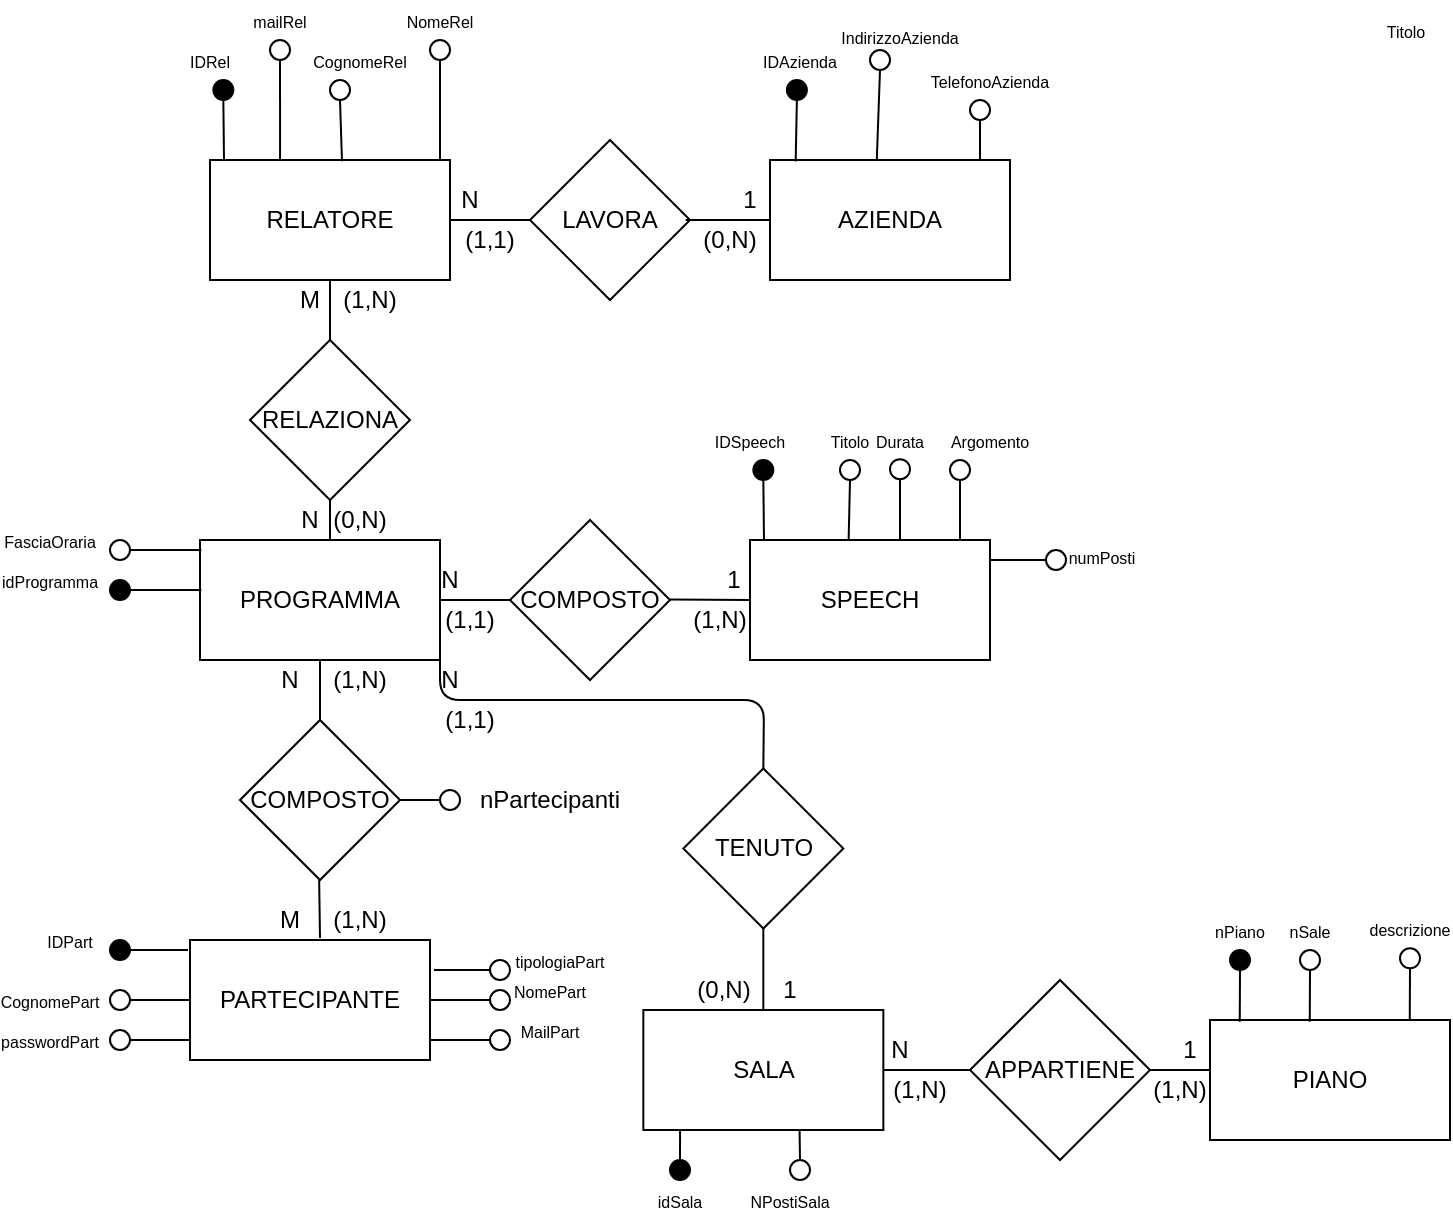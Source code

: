 <mxfile version="13.1.3" type="device"><diagram id="KVgTnMaVZ3CAqi8y_jDp" name="Page-1"><mxGraphModel dx="494" dy="265" grid="1" gridSize="10" guides="1" tooltips="1" connect="1" arrows="1" fold="1" page="1" pageScale="1" pageWidth="827" pageHeight="1169" math="0" shadow="0"><root><mxCell id="0"/><mxCell id="1" parent="0"/><mxCell id="FpLZOO_VPvzSZYmG7TCw-1" value="RELATORE" style="rounded=0;whiteSpace=wrap;html=1;" parent="1" vertex="1"><mxGeometry x="120" y="170" width="120" height="60" as="geometry"/></mxCell><mxCell id="FpLZOO_VPvzSZYmG7TCw-3" value="" style="ellipse;whiteSpace=wrap;html=1;aspect=fixed;fillColor=#000000;" parent="1" vertex="1"><mxGeometry x="121.67" y="130" width="10" height="10" as="geometry"/></mxCell><mxCell id="FpLZOO_VPvzSZYmG7TCw-4" value="" style="ellipse;whiteSpace=wrap;html=1;aspect=fixed;" parent="1" vertex="1"><mxGeometry x="150" y="110" width="10" height="10" as="geometry"/></mxCell><mxCell id="FpLZOO_VPvzSZYmG7TCw-5" value="" style="ellipse;whiteSpace=wrap;html=1;aspect=fixed;" parent="1" vertex="1"><mxGeometry x="180" y="130" width="10" height="10" as="geometry"/></mxCell><mxCell id="FpLZOO_VPvzSZYmG7TCw-6" value="" style="ellipse;whiteSpace=wrap;html=1;aspect=fixed;" parent="1" vertex="1"><mxGeometry x="230" y="110" width="10" height="10" as="geometry"/></mxCell><mxCell id="FpLZOO_VPvzSZYmG7TCw-7" value="" style="endArrow=none;html=1;entryX=0.5;entryY=1;entryDx=0;entryDy=0;" parent="1" target="FpLZOO_VPvzSZYmG7TCw-3" edge="1"><mxGeometry width="50" height="50" relative="1" as="geometry"><mxPoint x="127" y="170" as="sourcePoint"/><mxPoint x="300" y="110" as="targetPoint"/></mxGeometry></mxCell><mxCell id="FpLZOO_VPvzSZYmG7TCw-8" value="" style="endArrow=none;html=1;exitX=0.5;exitY=1;exitDx=0;exitDy=0;entryX=0.292;entryY=0;entryDx=0;entryDy=0;entryPerimeter=0;" parent="1" source="FpLZOO_VPvzSZYmG7TCw-4" target="FpLZOO_VPvzSZYmG7TCw-1" edge="1"><mxGeometry width="50" height="50" relative="1" as="geometry"><mxPoint x="260" y="170" as="sourcePoint"/><mxPoint x="310" y="120" as="targetPoint"/></mxGeometry></mxCell><mxCell id="FpLZOO_VPvzSZYmG7TCw-9" value="" style="endArrow=none;html=1;entryX=0.5;entryY=1;entryDx=0;entryDy=0;exitX=0.55;exitY=0.011;exitDx=0;exitDy=0;exitPerimeter=0;" parent="1" source="FpLZOO_VPvzSZYmG7TCw-1" target="FpLZOO_VPvzSZYmG7TCw-5" edge="1"><mxGeometry width="50" height="50" relative="1" as="geometry"><mxPoint x="300" y="160" as="sourcePoint"/><mxPoint x="350" y="110" as="targetPoint"/></mxGeometry></mxCell><mxCell id="FpLZOO_VPvzSZYmG7TCw-10" value="" style="endArrow=none;html=1;entryX=0.5;entryY=1;entryDx=0;entryDy=0;" parent="1" target="FpLZOO_VPvzSZYmG7TCw-6" edge="1"><mxGeometry width="50" height="50" relative="1" as="geometry"><mxPoint x="235" y="170" as="sourcePoint"/><mxPoint x="330" y="120" as="targetPoint"/></mxGeometry></mxCell><mxCell id="FpLZOO_VPvzSZYmG7TCw-11" value="&lt;font style=&quot;font-size: 8px&quot;&gt;IDRel&lt;/font&gt;" style="text;html=1;strokeColor=none;fillColor=none;align=center;verticalAlign=middle;whiteSpace=wrap;rounded=0;" parent="1" vertex="1"><mxGeometry x="100" y="110" width="40" height="20" as="geometry"/></mxCell><mxCell id="FpLZOO_VPvzSZYmG7TCw-12" value="&lt;font style=&quot;font-size: 8px&quot;&gt;mailRel&lt;/font&gt;" style="text;html=1;strokeColor=none;fillColor=none;align=center;verticalAlign=middle;whiteSpace=wrap;rounded=0;" parent="1" vertex="1"><mxGeometry x="135" y="90" width="40" height="20" as="geometry"/></mxCell><mxCell id="FpLZOO_VPvzSZYmG7TCw-13" value="&lt;font style=&quot;font-size: 8px&quot;&gt;CognomeRel&lt;/font&gt;" style="text;html=1;strokeColor=none;fillColor=none;align=center;verticalAlign=middle;whiteSpace=wrap;rounded=0;" parent="1" vertex="1"><mxGeometry x="175" y="110" width="40" height="20" as="geometry"/></mxCell><mxCell id="FpLZOO_VPvzSZYmG7TCw-15" value="&lt;font style=&quot;font-size: 8px&quot;&gt;NomeRel&lt;/font&gt;" style="text;html=1;strokeColor=none;fillColor=none;align=center;verticalAlign=middle;whiteSpace=wrap;rounded=0;" parent="1" vertex="1"><mxGeometry x="215" y="90" width="40" height="20" as="geometry"/></mxCell><mxCell id="FpLZOO_VPvzSZYmG7TCw-16" value="LAVORA" style="rhombus;whiteSpace=wrap;html=1;fillColor=none;" parent="1" vertex="1"><mxGeometry x="280" y="160" width="80" height="80" as="geometry"/></mxCell><mxCell id="FpLZOO_VPvzSZYmG7TCw-17" value="" style="endArrow=none;html=1;exitX=1;exitY=0.5;exitDx=0;exitDy=0;entryX=0;entryY=0.5;entryDx=0;entryDy=0;" parent="1" source="FpLZOO_VPvzSZYmG7TCw-1" target="FpLZOO_VPvzSZYmG7TCw-16" edge="1"><mxGeometry width="50" height="50" relative="1" as="geometry"><mxPoint x="270" y="260" as="sourcePoint"/><mxPoint x="320" y="210" as="targetPoint"/></mxGeometry></mxCell><mxCell id="FpLZOO_VPvzSZYmG7TCw-18" value="" style="endArrow=none;html=1;exitX=1;exitY=0.5;exitDx=0;exitDy=0;" parent="1" edge="1"><mxGeometry width="50" height="50" relative="1" as="geometry"><mxPoint x="357.83" y="200" as="sourcePoint"/><mxPoint x="400" y="200" as="targetPoint"/></mxGeometry></mxCell><mxCell id="FpLZOO_VPvzSZYmG7TCw-19" value="AZIENDA" style="rounded=0;whiteSpace=wrap;html=1;" parent="1" vertex="1"><mxGeometry x="400" y="170" width="120" height="60" as="geometry"/></mxCell><mxCell id="FpLZOO_VPvzSZYmG7TCw-20" value="" style="ellipse;whiteSpace=wrap;html=1;aspect=fixed;fillColor=#000000;" parent="1" vertex="1"><mxGeometry x="408.44" y="130" width="10" height="10" as="geometry"/></mxCell><mxCell id="FpLZOO_VPvzSZYmG7TCw-21" value="" style="ellipse;whiteSpace=wrap;html=1;aspect=fixed;" parent="1" vertex="1"><mxGeometry x="450" y="115" width="10" height="10" as="geometry"/></mxCell><mxCell id="FpLZOO_VPvzSZYmG7TCw-22" value="" style="ellipse;whiteSpace=wrap;html=1;aspect=fixed;" parent="1" vertex="1"><mxGeometry x="500" y="140" width="10" height="10" as="geometry"/></mxCell><mxCell id="FpLZOO_VPvzSZYmG7TCw-24" value="" style="endArrow=none;html=1;entryX=0.5;entryY=1;entryDx=0;entryDy=0;exitX=0.107;exitY=0.012;exitDx=0;exitDy=0;exitPerimeter=0;" parent="1" source="FpLZOO_VPvzSZYmG7TCw-19" target="FpLZOO_VPvzSZYmG7TCw-20" edge="1"><mxGeometry width="50" height="50" relative="1" as="geometry"><mxPoint x="547" y="170" as="sourcePoint"/><mxPoint x="720" y="110" as="targetPoint"/></mxGeometry></mxCell><mxCell id="FpLZOO_VPvzSZYmG7TCw-25" value="" style="endArrow=none;html=1;exitX=0.5;exitY=1;exitDx=0;exitDy=0;entryX=0.445;entryY=-0.002;entryDx=0;entryDy=0;entryPerimeter=0;" parent="1" source="FpLZOO_VPvzSZYmG7TCw-21" target="FpLZOO_VPvzSZYmG7TCw-19" edge="1"><mxGeometry width="50" height="50" relative="1" as="geometry"><mxPoint x="680" y="170" as="sourcePoint"/><mxPoint x="589" y="169" as="targetPoint"/><Array as="points"/></mxGeometry></mxCell><mxCell id="FpLZOO_VPvzSZYmG7TCw-26" value="" style="endArrow=none;html=1;entryX=0.5;entryY=1;entryDx=0;entryDy=0;exitX=0.875;exitY=0.007;exitDx=0;exitDy=0;exitPerimeter=0;" parent="1" source="FpLZOO_VPvzSZYmG7TCw-19" target="FpLZOO_VPvzSZYmG7TCw-22" edge="1"><mxGeometry width="50" height="50" relative="1" as="geometry"><mxPoint x="720" y="160" as="sourcePoint"/><mxPoint x="770" y="110" as="targetPoint"/></mxGeometry></mxCell><mxCell id="FpLZOO_VPvzSZYmG7TCw-28" value="&lt;font style=&quot;font-size: 8px&quot;&gt;IndirizzoAzienda&lt;br&gt;&lt;br&gt;&lt;/font&gt;" style="text;html=1;strokeColor=none;fillColor=none;align=center;verticalAlign=middle;whiteSpace=wrap;rounded=0;" parent="1" vertex="1"><mxGeometry x="445" y="105" width="40" height="20" as="geometry"/></mxCell><mxCell id="FpLZOO_VPvzSZYmG7TCw-29" value="&lt;font style=&quot;font-size: 8px&quot;&gt;TelefonoAzienda&lt;/font&gt;" style="text;html=1;strokeColor=none;fillColor=none;align=center;verticalAlign=middle;whiteSpace=wrap;rounded=0;" parent="1" vertex="1"><mxGeometry x="490" y="120" width="40" height="20" as="geometry"/></mxCell><mxCell id="FpLZOO_VPvzSZYmG7TCw-30" value="&lt;font style=&quot;font-size: 8px&quot;&gt;IDAzienda&lt;/font&gt;" style="text;html=1;strokeColor=none;fillColor=none;align=center;verticalAlign=middle;whiteSpace=wrap;rounded=0;" parent="1" vertex="1"><mxGeometry x="395" y="110" width="40" height="20" as="geometry"/></mxCell><mxCell id="FpLZOO_VPvzSZYmG7TCw-31" value="N" style="text;html=1;strokeColor=none;fillColor=none;align=center;verticalAlign=middle;whiteSpace=wrap;rounded=0;" parent="1" vertex="1"><mxGeometry x="230" y="180" width="40" height="20" as="geometry"/></mxCell><mxCell id="FpLZOO_VPvzSZYmG7TCw-32" value="1" style="text;html=1;strokeColor=none;fillColor=none;align=center;verticalAlign=middle;whiteSpace=wrap;rounded=0;" parent="1" vertex="1"><mxGeometry x="370.0" y="180" width="40" height="20" as="geometry"/></mxCell><mxCell id="FpLZOO_VPvzSZYmG7TCw-33" value="(1,1)" style="text;html=1;strokeColor=none;fillColor=none;align=center;verticalAlign=middle;whiteSpace=wrap;rounded=0;" parent="1" vertex="1"><mxGeometry x="240" y="200" width="40" height="20" as="geometry"/></mxCell><mxCell id="FpLZOO_VPvzSZYmG7TCw-34" value="(0,N)" style="text;html=1;strokeColor=none;fillColor=none;align=center;verticalAlign=middle;whiteSpace=wrap;rounded=0;" parent="1" vertex="1"><mxGeometry x="360" y="200" width="40" height="20" as="geometry"/></mxCell><mxCell id="FpLZOO_VPvzSZYmG7TCw-36" value="RELAZIONA" style="rhombus;whiteSpace=wrap;html=1;fillColor=none;" parent="1" vertex="1"><mxGeometry x="140" y="260" width="80" height="80" as="geometry"/></mxCell><mxCell id="FpLZOO_VPvzSZYmG7TCw-37" value="" style="endArrow=none;html=1;exitX=0.5;exitY=0;exitDx=0;exitDy=0;entryX=0.5;entryY=1;entryDx=0;entryDy=0;" parent="1" source="FpLZOO_VPvzSZYmG7TCw-36" target="FpLZOO_VPvzSZYmG7TCw-1" edge="1"><mxGeometry width="50" height="50" relative="1" as="geometry"><mxPoint x="230" y="410" as="sourcePoint"/><mxPoint x="280" y="360" as="targetPoint"/></mxGeometry></mxCell><mxCell id="FpLZOO_VPvzSZYmG7TCw-39" value="PROGRAMMA" style="rounded=0;whiteSpace=wrap;html=1;" parent="1" vertex="1"><mxGeometry x="115" y="360" width="120" height="60" as="geometry"/></mxCell><mxCell id="FpLZOO_VPvzSZYmG7TCw-40" value="" style="ellipse;whiteSpace=wrap;html=1;aspect=fixed;fillColor=none;" parent="1" vertex="1"><mxGeometry x="70.0" y="360" width="10" height="10" as="geometry"/></mxCell><mxCell id="FpLZOO_VPvzSZYmG7TCw-43" value="" style="endArrow=none;html=1;entryX=1;entryY=0.5;entryDx=0;entryDy=0;exitX=0.006;exitY=0.083;exitDx=0;exitDy=0;exitPerimeter=0;" parent="1" source="FpLZOO_VPvzSZYmG7TCw-39" target="FpLZOO_VPvzSZYmG7TCw-40" edge="1"><mxGeometry width="50" height="50" relative="1" as="geometry"><mxPoint x="125" y="359" as="sourcePoint"/><mxPoint x="295" y="300" as="targetPoint"/></mxGeometry></mxCell><mxCell id="FpLZOO_VPvzSZYmG7TCw-48" value="&lt;font style=&quot;font-size: 8px&quot;&gt;FasciaOraria&lt;/font&gt;" style="text;html=1;strokeColor=none;fillColor=none;align=center;verticalAlign=middle;whiteSpace=wrap;rounded=0;" parent="1" vertex="1"><mxGeometry x="20" y="350" width="40" height="20" as="geometry"/></mxCell><mxCell id="FpLZOO_VPvzSZYmG7TCw-49" value="COMPOSTO" style="rhombus;whiteSpace=wrap;html=1;fillColor=none;" parent="1" vertex="1"><mxGeometry x="270" y="350" width="80" height="80" as="geometry"/></mxCell><mxCell id="FpLZOO_VPvzSZYmG7TCw-50" value="" style="endArrow=none;html=1;exitX=1;exitY=0.5;exitDx=0;exitDy=0;entryX=0;entryY=0.5;entryDx=0;entryDy=0;" parent="1" target="FpLZOO_VPvzSZYmG7TCw-49" edge="1"><mxGeometry width="50" height="50" relative="1" as="geometry"><mxPoint x="235" y="390" as="sourcePoint"/><mxPoint x="315" y="400" as="targetPoint"/></mxGeometry></mxCell><mxCell id="FpLZOO_VPvzSZYmG7TCw-52" value="SPEECH" style="rounded=0;whiteSpace=wrap;html=1;" parent="1" vertex="1"><mxGeometry x="390.0" y="360" width="120" height="60" as="geometry"/></mxCell><mxCell id="FpLZOO_VPvzSZYmG7TCw-53" value="" style="ellipse;whiteSpace=wrap;html=1;aspect=fixed;fillColor=#000000;" parent="1" vertex="1"><mxGeometry x="391.67" y="320" width="10" height="10" as="geometry"/></mxCell><mxCell id="FpLZOO_VPvzSZYmG7TCw-54" value="" style="ellipse;whiteSpace=wrap;html=1;aspect=fixed;" parent="1" vertex="1"><mxGeometry x="435.0" y="320" width="10" height="10" as="geometry"/></mxCell><mxCell id="FpLZOO_VPvzSZYmG7TCw-55" value="" style="ellipse;whiteSpace=wrap;html=1;aspect=fixed;" parent="1" vertex="1"><mxGeometry x="490" y="320" width="10" height="10" as="geometry"/></mxCell><mxCell id="FpLZOO_VPvzSZYmG7TCw-56" value="" style="endArrow=none;html=1;entryX=0.5;entryY=1;entryDx=0;entryDy=0;" parent="1" target="FpLZOO_VPvzSZYmG7TCw-53" edge="1"><mxGeometry width="50" height="50" relative="1" as="geometry"><mxPoint x="397.0" y="360" as="sourcePoint"/><mxPoint x="570" y="300" as="targetPoint"/></mxGeometry></mxCell><mxCell id="FpLZOO_VPvzSZYmG7TCw-57" value="" style="endArrow=none;html=1;exitX=0.5;exitY=1;exitDx=0;exitDy=0;entryX=0.411;entryY=0;entryDx=0;entryDy=0;entryPerimeter=0;" parent="1" source="FpLZOO_VPvzSZYmG7TCw-54" target="FpLZOO_VPvzSZYmG7TCw-52" edge="1"><mxGeometry width="50" height="50" relative="1" as="geometry"><mxPoint x="530" y="360" as="sourcePoint"/><mxPoint x="441" y="360" as="targetPoint"/><Array as="points"/></mxGeometry></mxCell><mxCell id="FpLZOO_VPvzSZYmG7TCw-58" value="" style="endArrow=none;html=1;entryX=0.5;entryY=1;entryDx=0;entryDy=0;exitX=0.875;exitY=0.007;exitDx=0;exitDy=0;exitPerimeter=0;" parent="1" source="FpLZOO_VPvzSZYmG7TCw-52" target="FpLZOO_VPvzSZYmG7TCw-55" edge="1"><mxGeometry width="50" height="50" relative="1" as="geometry"><mxPoint x="570" y="350" as="sourcePoint"/><mxPoint x="620" y="300" as="targetPoint"/></mxGeometry></mxCell><mxCell id="FpLZOO_VPvzSZYmG7TCw-59" value="&lt;font style=&quot;font-size: 8px&quot;&gt;Titolo&lt;br&gt;&lt;/font&gt;" style="text;html=1;strokeColor=none;fillColor=none;align=center;verticalAlign=middle;whiteSpace=wrap;rounded=0;" parent="1" vertex="1"><mxGeometry x="420.0" y="300" width="40" height="20" as="geometry"/></mxCell><mxCell id="FpLZOO_VPvzSZYmG7TCw-60" value="&lt;font style=&quot;font-size: 8px&quot;&gt;Argomento&lt;/font&gt;" style="text;html=1;strokeColor=none;fillColor=none;align=center;verticalAlign=middle;whiteSpace=wrap;rounded=0;" parent="1" vertex="1"><mxGeometry x="490" y="300" width="40" height="20" as="geometry"/></mxCell><mxCell id="FpLZOO_VPvzSZYmG7TCw-61" value="&lt;font style=&quot;font-size: 8px&quot;&gt;IDSpeech&lt;/font&gt;" style="text;html=1;strokeColor=none;fillColor=none;align=center;verticalAlign=middle;whiteSpace=wrap;rounded=0;" parent="1" vertex="1"><mxGeometry x="370" y="300" width="40" height="20" as="geometry"/></mxCell><mxCell id="FpLZOO_VPvzSZYmG7TCw-62" value="COMPOSTO" style="rhombus;whiteSpace=wrap;html=1;fillColor=none;" parent="1" vertex="1"><mxGeometry x="135" y="450" width="80" height="80" as="geometry"/></mxCell><mxCell id="FpLZOO_VPvzSZYmG7TCw-63" value="" style="endArrow=none;html=1;exitX=0.5;exitY=0;exitDx=0;exitDy=0;entryX=0.5;entryY=1;entryDx=0;entryDy=0;" parent="1" source="FpLZOO_VPvzSZYmG7TCw-62" target="FpLZOO_VPvzSZYmG7TCw-39" edge="1"><mxGeometry width="50" height="50" relative="1" as="geometry"><mxPoint x="170" y="500" as="sourcePoint"/><mxPoint x="220" y="450" as="targetPoint"/></mxGeometry></mxCell><mxCell id="FpLZOO_VPvzSZYmG7TCw-64" value="" style="endArrow=none;html=1;entryX=0.5;entryY=1;entryDx=0;entryDy=0;" parent="1" edge="1"><mxGeometry width="50" height="50" relative="1" as="geometry"><mxPoint x="175" y="559" as="sourcePoint"/><mxPoint x="174.58" y="530" as="targetPoint"/></mxGeometry></mxCell><mxCell id="FpLZOO_VPvzSZYmG7TCw-65" value="PARTECIPANTE" style="rounded=0;whiteSpace=wrap;html=1;" parent="1" vertex="1"><mxGeometry x="110.0" y="560" width="120" height="60" as="geometry"/></mxCell><mxCell id="FpLZOO_VPvzSZYmG7TCw-66" value="" style="ellipse;whiteSpace=wrap;html=1;aspect=fixed;fillColor=#000000;" parent="1" vertex="1"><mxGeometry x="70.0" y="560" width="10" height="10" as="geometry"/></mxCell><mxCell id="FpLZOO_VPvzSZYmG7TCw-67" value="" style="ellipse;whiteSpace=wrap;html=1;aspect=fixed;" parent="1" vertex="1"><mxGeometry x="70.0" y="585" width="10" height="10" as="geometry"/></mxCell><mxCell id="FpLZOO_VPvzSZYmG7TCw-68" value="" style="ellipse;whiteSpace=wrap;html=1;aspect=fixed;" parent="1" vertex="1"><mxGeometry x="260.0" y="585" width="10" height="10" as="geometry"/></mxCell><mxCell id="FpLZOO_VPvzSZYmG7TCw-69" value="" style="endArrow=none;html=1;entryX=1;entryY=0.5;entryDx=0;entryDy=0;" parent="1" target="FpLZOO_VPvzSZYmG7TCw-66" edge="1"><mxGeometry width="50" height="50" relative="1" as="geometry"><mxPoint x="109" y="565" as="sourcePoint"/><mxPoint x="290.0" y="500" as="targetPoint"/></mxGeometry></mxCell><mxCell id="FpLZOO_VPvzSZYmG7TCw-70" value="" style="endArrow=none;html=1;exitX=1;exitY=0.5;exitDx=0;exitDy=0;entryX=0;entryY=0.5;entryDx=0;entryDy=0;" parent="1" source="FpLZOO_VPvzSZYmG7TCw-67" target="FpLZOO_VPvzSZYmG7TCw-65" edge="1"><mxGeometry width="50" height="50" relative="1" as="geometry"><mxPoint x="250.0" y="560" as="sourcePoint"/><mxPoint x="107" y="590" as="targetPoint"/><Array as="points"/></mxGeometry></mxCell><mxCell id="FpLZOO_VPvzSZYmG7TCw-71" value="" style="endArrow=none;html=1;exitX=1;exitY=0.5;exitDx=0;exitDy=0;" parent="1" source="FpLZOO_VPvzSZYmG7TCw-65" edge="1"><mxGeometry width="50" height="50" relative="1" as="geometry"><mxPoint x="290.0" y="550" as="sourcePoint"/><mxPoint x="260" y="590" as="targetPoint"/></mxGeometry></mxCell><mxCell id="FpLZOO_VPvzSZYmG7TCw-72" value="&lt;font style=&quot;font-size: 8px&quot;&gt;CognomePart&lt;br&gt;&lt;/font&gt;" style="text;html=1;strokeColor=none;fillColor=none;align=center;verticalAlign=middle;whiteSpace=wrap;rounded=0;" parent="1" vertex="1"><mxGeometry x="20.0" y="580" width="40" height="20" as="geometry"/></mxCell><mxCell id="FpLZOO_VPvzSZYmG7TCw-73" value="&lt;font style=&quot;font-size: 8px&quot;&gt;NomePart&lt;/font&gt;" style="text;html=1;strokeColor=none;fillColor=none;align=center;verticalAlign=middle;whiteSpace=wrap;rounded=0;" parent="1" vertex="1"><mxGeometry x="270.0" y="575" width="40" height="20" as="geometry"/></mxCell><mxCell id="FpLZOO_VPvzSZYmG7TCw-74" value="&lt;font style=&quot;font-size: 8px&quot;&gt;IDPart&lt;/font&gt;" style="text;html=1;strokeColor=none;fillColor=none;align=center;verticalAlign=middle;whiteSpace=wrap;rounded=0;" parent="1" vertex="1"><mxGeometry x="30.0" y="550" width="40" height="20" as="geometry"/></mxCell><mxCell id="FpLZOO_VPvzSZYmG7TCw-75" value="" style="ellipse;whiteSpace=wrap;html=1;aspect=fixed;" parent="1" vertex="1"><mxGeometry x="260.0" y="570" width="10" height="10" as="geometry"/></mxCell><mxCell id="FpLZOO_VPvzSZYmG7TCw-76" value="" style="endArrow=none;html=1;entryX=0;entryY=0.5;entryDx=0;entryDy=0;" parent="1" target="FpLZOO_VPvzSZYmG7TCw-75" edge="1"><mxGeometry width="50" height="50" relative="1" as="geometry"><mxPoint x="232" y="575" as="sourcePoint"/><mxPoint x="390.0" y="550" as="targetPoint"/></mxGeometry></mxCell><mxCell id="FpLZOO_VPvzSZYmG7TCw-77" value="&lt;font style=&quot;font-size: 8px&quot;&gt;tipologiaPart&lt;/font&gt;" style="text;html=1;strokeColor=none;fillColor=none;align=center;verticalAlign=middle;whiteSpace=wrap;rounded=0;" parent="1" vertex="1"><mxGeometry x="270" y="550" width="50" height="40" as="geometry"/></mxCell><mxCell id="FpLZOO_VPvzSZYmG7TCw-78" value="" style="ellipse;whiteSpace=wrap;html=1;aspect=fixed;" parent="1" vertex="1"><mxGeometry x="260.0" y="605" width="10" height="10" as="geometry"/></mxCell><mxCell id="FpLZOO_VPvzSZYmG7TCw-79" value="" style="endArrow=none;html=1;exitX=1;exitY=0.5;exitDx=0;exitDy=0;" parent="1" edge="1"><mxGeometry width="50" height="50" relative="1" as="geometry"><mxPoint x="230.0" y="610" as="sourcePoint"/><mxPoint x="260" y="610" as="targetPoint"/></mxGeometry></mxCell><mxCell id="FpLZOO_VPvzSZYmG7TCw-80" value="&lt;font style=&quot;font-size: 8px&quot;&gt;MailPart&lt;/font&gt;" style="text;html=1;strokeColor=none;fillColor=none;align=center;verticalAlign=middle;whiteSpace=wrap;rounded=0;" parent="1" vertex="1"><mxGeometry x="270.0" y="595" width="40" height="20" as="geometry"/></mxCell><mxCell id="FpLZOO_VPvzSZYmG7TCw-82" value="" style="endArrow=none;html=1;exitX=1;exitY=0.5;exitDx=0;exitDy=0;entryX=0;entryY=0.5;entryDx=0;entryDy=0;" parent="1" target="FpLZOO_VPvzSZYmG7TCw-52" edge="1"><mxGeometry width="50" height="50" relative="1" as="geometry"><mxPoint x="350" y="389.8" as="sourcePoint"/><mxPoint x="385" y="389.8" as="targetPoint"/></mxGeometry></mxCell><mxCell id="FpLZOO_VPvzSZYmG7TCw-85" value="TENUTO" style="rhombus;whiteSpace=wrap;html=1;fillColor=none;" parent="1" vertex="1"><mxGeometry x="356.67" y="474.24" width="80" height="80" as="geometry"/></mxCell><mxCell id="FpLZOO_VPvzSZYmG7TCw-86" value="" style="endArrow=none;html=1;exitX=1;exitY=1;exitDx=0;exitDy=0;entryX=0.5;entryY=0;entryDx=0;entryDy=0;" parent="1" source="FpLZOO_VPvzSZYmG7TCw-39" target="FpLZOO_VPvzSZYmG7TCw-85" edge="1"><mxGeometry width="50" height="50" relative="1" as="geometry"><mxPoint x="240" y="420" as="sourcePoint"/><mxPoint x="310" y="460" as="targetPoint"/><Array as="points"><mxPoint x="235" y="440"/><mxPoint x="397" y="440"/></Array></mxGeometry></mxCell><mxCell id="FpLZOO_VPvzSZYmG7TCw-87" value="SALA" style="rounded=0;whiteSpace=wrap;html=1;fillColor=none;" parent="1" vertex="1"><mxGeometry x="336.67" y="595" width="120" height="60" as="geometry"/></mxCell><mxCell id="FpLZOO_VPvzSZYmG7TCw-88" value="" style="endArrow=none;html=1;exitX=0.5;exitY=0;exitDx=0;exitDy=0;entryX=0.5;entryY=1;entryDx=0;entryDy=0;" parent="1" source="FpLZOO_VPvzSZYmG7TCw-87" target="FpLZOO_VPvzSZYmG7TCw-85" edge="1"><mxGeometry width="50" height="50" relative="1" as="geometry"><mxPoint x="430" y="590" as="sourcePoint"/><mxPoint x="480" y="540" as="targetPoint"/></mxGeometry></mxCell><mxCell id="FpLZOO_VPvzSZYmG7TCw-89" value="" style="ellipse;whiteSpace=wrap;html=1;aspect=fixed;fillColor=#000000;" parent="1" vertex="1"><mxGeometry x="350" y="670" width="10" height="10" as="geometry"/></mxCell><mxCell id="FpLZOO_VPvzSZYmG7TCw-90" value="" style="ellipse;whiteSpace=wrap;html=1;aspect=fixed;" parent="1" vertex="1"><mxGeometry x="410.0" y="670" width="10" height="10" as="geometry"/></mxCell><mxCell id="FpLZOO_VPvzSZYmG7TCw-91" value="" style="endArrow=none;html=1;entryX=0.5;entryY=0;entryDx=0;entryDy=0;exitX=0.153;exitY=1;exitDx=0;exitDy=0;exitPerimeter=0;" parent="1" source="FpLZOO_VPvzSZYmG7TCw-87" target="FpLZOO_VPvzSZYmG7TCw-89" edge="1"><mxGeometry width="50" height="50" relative="1" as="geometry"><mxPoint x="444" y="705" as="sourcePoint"/><mxPoint x="625" y="640" as="targetPoint"/></mxGeometry></mxCell><mxCell id="FpLZOO_VPvzSZYmG7TCw-92" value="" style="endArrow=none;html=1;exitX=0.5;exitY=0;exitDx=0;exitDy=0;entryX=0.651;entryY=1;entryDx=0;entryDy=0;entryPerimeter=0;" parent="1" source="FpLZOO_VPvzSZYmG7TCw-90" target="FpLZOO_VPvzSZYmG7TCw-87" edge="1"><mxGeometry width="50" height="50" relative="1" as="geometry"><mxPoint x="585" y="700" as="sourcePoint"/><mxPoint x="445" y="730" as="targetPoint"/><Array as="points"/></mxGeometry></mxCell><mxCell id="FpLZOO_VPvzSZYmG7TCw-93" value="&lt;font style=&quot;font-size: 8px&quot;&gt;NPostiSala&lt;br&gt;&lt;/font&gt;" style="text;html=1;strokeColor=none;fillColor=none;align=center;verticalAlign=middle;whiteSpace=wrap;rounded=0;" parent="1" vertex="1"><mxGeometry x="390.0" y="680" width="40" height="20" as="geometry"/></mxCell><mxCell id="FpLZOO_VPvzSZYmG7TCw-94" value="&lt;font style=&quot;font-size: 8px&quot;&gt;idSala&lt;/font&gt;" style="text;html=1;strokeColor=none;fillColor=none;align=center;verticalAlign=middle;whiteSpace=wrap;rounded=0;" parent="1" vertex="1"><mxGeometry x="335.0" y="680" width="40" height="20" as="geometry"/></mxCell><mxCell id="FpLZOO_VPvzSZYmG7TCw-96" value="" style="endArrow=none;html=1;entryX=0.5;entryY=1;entryDx=0;entryDy=0;" parent="1" edge="1"><mxGeometry width="50" height="50" relative="1" as="geometry"><mxPoint x="180" y="360" as="sourcePoint"/><mxPoint x="180" y="340" as="targetPoint"/></mxGeometry></mxCell><mxCell id="FpLZOO_VPvzSZYmG7TCw-97" value="APPARTIENE" style="rhombus;whiteSpace=wrap;html=1;fillColor=none;" parent="1" vertex="1"><mxGeometry x="500" y="580" width="90" height="90" as="geometry"/></mxCell><mxCell id="FpLZOO_VPvzSZYmG7TCw-98" value="" style="endArrow=none;html=1;exitX=1;exitY=0.5;exitDx=0;exitDy=0;entryX=0;entryY=0.5;entryDx=0;entryDy=0;" parent="1" source="FpLZOO_VPvzSZYmG7TCw-87" target="FpLZOO_VPvzSZYmG7TCw-97" edge="1"><mxGeometry width="50" height="50" relative="1" as="geometry"><mxPoint x="480" y="720" as="sourcePoint"/><mxPoint x="530" y="670" as="targetPoint"/></mxGeometry></mxCell><mxCell id="FpLZOO_VPvzSZYmG7TCw-99" value="" style="endArrow=none;html=1;exitX=1;exitY=0.5;exitDx=0;exitDy=0;" parent="1" source="FpLZOO_VPvzSZYmG7TCw-97" edge="1"><mxGeometry width="50" height="50" relative="1" as="geometry"><mxPoint x="600" y="640" as="sourcePoint"/><mxPoint x="620" y="625" as="targetPoint"/></mxGeometry></mxCell><mxCell id="FpLZOO_VPvzSZYmG7TCw-100" value="PIANO" style="rounded=0;whiteSpace=wrap;html=1;fillColor=none;" parent="1" vertex="1"><mxGeometry x="620" y="600" width="120" height="60" as="geometry"/></mxCell><mxCell id="FpLZOO_VPvzSZYmG7TCw-101" value="" style="ellipse;whiteSpace=wrap;html=1;aspect=fixed;fillColor=#000000;" parent="1" vertex="1"><mxGeometry x="630" y="565" width="10" height="10" as="geometry"/></mxCell><mxCell id="FpLZOO_VPvzSZYmG7TCw-102" value="" style="endArrow=none;html=1;exitX=0.124;exitY=0.014;exitDx=0;exitDy=0;exitPerimeter=0;entryX=0.5;entryY=1;entryDx=0;entryDy=0;" parent="1" source="FpLZOO_VPvzSZYmG7TCw-100" target="FpLZOO_VPvzSZYmG7TCw-101" edge="1"><mxGeometry width="50" height="50" relative="1" as="geometry"><mxPoint x="660" y="590" as="sourcePoint"/><mxPoint x="710" y="540" as="targetPoint"/></mxGeometry></mxCell><mxCell id="FpLZOO_VPvzSZYmG7TCw-103" value="&lt;font style=&quot;font-size: 8px&quot;&gt;nPiano&lt;/font&gt;" style="text;html=1;strokeColor=none;fillColor=none;align=center;verticalAlign=middle;whiteSpace=wrap;rounded=0;" parent="1" vertex="1"><mxGeometry x="615" y="545" width="40" height="20" as="geometry"/></mxCell><mxCell id="FpLZOO_VPvzSZYmG7TCw-104" value="M" style="text;html=1;strokeColor=none;fillColor=none;align=center;verticalAlign=middle;whiteSpace=wrap;rounded=0;" parent="1" vertex="1"><mxGeometry x="150" y="230" width="40" height="20" as="geometry"/></mxCell><mxCell id="FpLZOO_VPvzSZYmG7TCw-105" value="N" style="text;html=1;strokeColor=none;fillColor=none;align=center;verticalAlign=middle;whiteSpace=wrap;rounded=0;" parent="1" vertex="1"><mxGeometry x="150" y="340" width="40" height="20" as="geometry"/></mxCell><mxCell id="FpLZOO_VPvzSZYmG7TCw-106" value="N" style="text;html=1;strokeColor=none;fillColor=none;align=center;verticalAlign=middle;whiteSpace=wrap;rounded=0;" parent="1" vertex="1"><mxGeometry x="140" y="420" width="40" height="20" as="geometry"/></mxCell><mxCell id="FpLZOO_VPvzSZYmG7TCw-107" value="M" style="text;html=1;strokeColor=none;fillColor=none;align=center;verticalAlign=middle;whiteSpace=wrap;rounded=0;" parent="1" vertex="1"><mxGeometry x="140" y="540" width="40" height="20" as="geometry"/></mxCell><mxCell id="FpLZOO_VPvzSZYmG7TCw-108" value="N" style="text;html=1;strokeColor=none;fillColor=none;align=center;verticalAlign=middle;whiteSpace=wrap;rounded=0;" parent="1" vertex="1"><mxGeometry x="220" y="370" width="40" height="20" as="geometry"/></mxCell><mxCell id="FpLZOO_VPvzSZYmG7TCw-109" value="1" style="text;html=1;strokeColor=none;fillColor=none;align=center;verticalAlign=middle;whiteSpace=wrap;rounded=0;" parent="1" vertex="1"><mxGeometry x="361.67" y="370" width="40" height="20" as="geometry"/></mxCell><mxCell id="FpLZOO_VPvzSZYmG7TCw-110" value="N" style="text;html=1;strokeColor=none;fillColor=none;align=center;verticalAlign=middle;whiteSpace=wrap;rounded=0;" parent="1" vertex="1"><mxGeometry x="220" y="420" width="40" height="20" as="geometry"/></mxCell><mxCell id="FpLZOO_VPvzSZYmG7TCw-111" value="N" style="text;html=1;strokeColor=none;fillColor=none;align=center;verticalAlign=middle;whiteSpace=wrap;rounded=0;" parent="1" vertex="1"><mxGeometry x="445" y="605" width="40" height="20" as="geometry"/></mxCell><mxCell id="FpLZOO_VPvzSZYmG7TCw-112" value="1" style="text;html=1;strokeColor=none;fillColor=none;align=center;verticalAlign=middle;whiteSpace=wrap;rounded=0;" parent="1" vertex="1"><mxGeometry x="390" y="575" width="40" height="20" as="geometry"/></mxCell><mxCell id="FpLZOO_VPvzSZYmG7TCw-113" value="1" style="text;html=1;strokeColor=none;fillColor=none;align=center;verticalAlign=middle;whiteSpace=wrap;rounded=0;" parent="1" vertex="1"><mxGeometry x="590" y="605" width="40" height="20" as="geometry"/></mxCell><mxCell id="FpLZOO_VPvzSZYmG7TCw-115" value="(1,N)" style="text;html=1;strokeColor=none;fillColor=none;align=center;verticalAlign=middle;whiteSpace=wrap;rounded=0;" parent="1" vertex="1"><mxGeometry x="580" y="625" width="50" height="20" as="geometry"/></mxCell><mxCell id="FpLZOO_VPvzSZYmG7TCw-116" value="(0,N)" style="text;html=1;strokeColor=none;fillColor=none;align=center;verticalAlign=middle;whiteSpace=wrap;rounded=0;" parent="1" vertex="1"><mxGeometry x="356.67" y="575" width="40" height="20" as="geometry"/></mxCell><mxCell id="FpLZOO_VPvzSZYmG7TCw-117" value="(1,1)" style="text;html=1;strokeColor=none;fillColor=none;align=center;verticalAlign=middle;whiteSpace=wrap;rounded=0;" parent="1" vertex="1"><mxGeometry x="230" y="440" width="40" height="20" as="geometry"/></mxCell><mxCell id="FpLZOO_VPvzSZYmG7TCw-118" value="(1,N)" style="text;html=1;strokeColor=none;fillColor=none;align=center;verticalAlign=middle;whiteSpace=wrap;rounded=0;" parent="1" vertex="1"><mxGeometry x="175" y="420" width="40" height="20" as="geometry"/></mxCell><mxCell id="FpLZOO_VPvzSZYmG7TCw-119" value="(1,N)" style="text;html=1;strokeColor=none;fillColor=none;align=center;verticalAlign=middle;whiteSpace=wrap;rounded=0;" parent="1" vertex="1"><mxGeometry x="175" y="540" width="40" height="20" as="geometry"/></mxCell><mxCell id="FpLZOO_VPvzSZYmG7TCw-120" value="(1,1)" style="text;html=1;strokeColor=none;fillColor=none;align=center;verticalAlign=middle;whiteSpace=wrap;rounded=0;" parent="1" vertex="1"><mxGeometry x="230" y="390" width="40" height="20" as="geometry"/></mxCell><mxCell id="FpLZOO_VPvzSZYmG7TCw-121" value="(1,N)" style="text;html=1;strokeColor=none;fillColor=none;align=center;verticalAlign=middle;whiteSpace=wrap;rounded=0;" parent="1" vertex="1"><mxGeometry x="355" y="390" width="40" height="20" as="geometry"/></mxCell><mxCell id="FpLZOO_VPvzSZYmG7TCw-122" value="(1,N)" style="text;html=1;strokeColor=none;fillColor=none;align=center;verticalAlign=middle;whiteSpace=wrap;rounded=0;" parent="1" vertex="1"><mxGeometry x="180" y="230" width="40" height="20" as="geometry"/></mxCell><mxCell id="FpLZOO_VPvzSZYmG7TCw-123" value="(0,N)" style="text;html=1;strokeColor=none;fillColor=none;align=center;verticalAlign=middle;whiteSpace=wrap;rounded=0;" parent="1" vertex="1"><mxGeometry x="175" y="340" width="40" height="20" as="geometry"/></mxCell><mxCell id="FpLZOO_VPvzSZYmG7TCw-124" value="" style="ellipse;whiteSpace=wrap;html=1;aspect=fixed;fillColor=#000000;" parent="1" vertex="1"><mxGeometry x="70.0" y="380" width="10" height="10" as="geometry"/></mxCell><mxCell id="FpLZOO_VPvzSZYmG7TCw-125" value="" style="endArrow=none;html=1;entryX=1;entryY=0.5;entryDx=0;entryDy=0;exitX=0.006;exitY=0.083;exitDx=0;exitDy=0;exitPerimeter=0;" parent="1" target="FpLZOO_VPvzSZYmG7TCw-124" edge="1"><mxGeometry width="50" height="50" relative="1" as="geometry"><mxPoint x="115.72" y="384.98" as="sourcePoint"/><mxPoint x="295" y="320" as="targetPoint"/></mxGeometry></mxCell><mxCell id="FpLZOO_VPvzSZYmG7TCw-126" value="&lt;font style=&quot;font-size: 8px&quot;&gt;idProgramma&lt;/font&gt;" style="text;html=1;strokeColor=none;fillColor=none;align=center;verticalAlign=middle;whiteSpace=wrap;rounded=0;" parent="1" vertex="1"><mxGeometry x="20" y="370" width="40" height="20" as="geometry"/></mxCell><mxCell id="6JhclT7hk06x3Cm7UM5M-1" value="" style="ellipse;whiteSpace=wrap;html=1;aspect=fixed;fillColor=none;" parent="1" vertex="1"><mxGeometry x="665" y="565" width="10" height="10" as="geometry"/></mxCell><mxCell id="6JhclT7hk06x3Cm7UM5M-2" value="" style="endArrow=none;html=1;exitX=0.124;exitY=0.014;exitDx=0;exitDy=0;exitPerimeter=0;entryX=0.5;entryY=1;entryDx=0;entryDy=0;" parent="1" target="6JhclT7hk06x3Cm7UM5M-1" edge="1"><mxGeometry width="50" height="50" relative="1" as="geometry"><mxPoint x="669.88" y="600.84" as="sourcePoint"/><mxPoint x="745" y="540" as="targetPoint"/></mxGeometry></mxCell><mxCell id="6JhclT7hk06x3Cm7UM5M-3" value="&lt;font style=&quot;font-size: 8px&quot;&gt;nSale&lt;/font&gt;" style="text;html=1;strokeColor=none;fillColor=none;align=center;verticalAlign=middle;whiteSpace=wrap;rounded=0;" parent="1" vertex="1"><mxGeometry x="650" y="545" width="40" height="20" as="geometry"/></mxCell><mxCell id="6JhclT7hk06x3Cm7UM5M-4" value="" style="ellipse;whiteSpace=wrap;html=1;aspect=fixed;fillColor=none;" parent="1" vertex="1"><mxGeometry x="715" y="564.16" width="10" height="10" as="geometry"/></mxCell><mxCell id="6JhclT7hk06x3Cm7UM5M-5" value="" style="endArrow=none;html=1;exitX=0.124;exitY=0.014;exitDx=0;exitDy=0;exitPerimeter=0;entryX=0.5;entryY=1;entryDx=0;entryDy=0;" parent="1" target="6JhclT7hk06x3Cm7UM5M-4" edge="1"><mxGeometry width="50" height="50" relative="1" as="geometry"><mxPoint x="719.88" y="600" as="sourcePoint"/><mxPoint x="795" y="539.16" as="targetPoint"/></mxGeometry></mxCell><mxCell id="6JhclT7hk06x3Cm7UM5M-6" value="&lt;font style=&quot;font-size: 8px&quot;&gt;descrizione&lt;/font&gt;" style="text;html=1;strokeColor=none;fillColor=none;align=center;verticalAlign=middle;whiteSpace=wrap;rounded=0;" parent="1" vertex="1"><mxGeometry x="700" y="544.16" width="40" height="20" as="geometry"/></mxCell><mxCell id="eBe5Pewrkl0fB1vPReL--1" value="" style="ellipse;whiteSpace=wrap;html=1;aspect=fixed;" parent="1" vertex="1"><mxGeometry x="235.0" y="485" width="10" height="10" as="geometry"/></mxCell><mxCell id="eBe5Pewrkl0fB1vPReL--2" value="" style="endArrow=none;html=1;exitX=1;exitY=0.5;exitDx=0;exitDy=0;entryX=0;entryY=0.5;entryDx=0;entryDy=0;" parent="1" source="FpLZOO_VPvzSZYmG7TCw-62" target="eBe5Pewrkl0fB1vPReL--1" edge="1"><mxGeometry width="50" height="50" relative="1" as="geometry"><mxPoint x="260" y="550" as="sourcePoint"/><mxPoint x="310" y="500" as="targetPoint"/></mxGeometry></mxCell><mxCell id="eBe5Pewrkl0fB1vPReL--3" value="nPartecipanti" style="text;html=1;strokeColor=none;fillColor=none;align=center;verticalAlign=middle;whiteSpace=wrap;rounded=0;" parent="1" vertex="1"><mxGeometry x="270" y="480" width="40" height="20" as="geometry"/></mxCell><mxCell id="ylHo3nBWUAyx1j6031lq-1" value="(1,N)" style="text;html=1;strokeColor=none;fillColor=none;align=center;verticalAlign=middle;whiteSpace=wrap;rounded=0;" parent="1" vertex="1"><mxGeometry x="450" y="625" width="50" height="20" as="geometry"/></mxCell><mxCell id="ylHo3nBWUAyx1j6031lq-2" value="" style="ellipse;whiteSpace=wrap;html=1;aspect=fixed;" parent="1" vertex="1"><mxGeometry x="460" y="319.58" width="10" height="10" as="geometry"/></mxCell><mxCell id="ylHo3nBWUAyx1j6031lq-3" value="" style="endArrow=none;html=1;entryX=0.5;entryY=1;entryDx=0;entryDy=0;exitX=0.875;exitY=0.007;exitDx=0;exitDy=0;exitPerimeter=0;" parent="1" target="ylHo3nBWUAyx1j6031lq-2" edge="1"><mxGeometry width="50" height="50" relative="1" as="geometry"><mxPoint x="465.0" y="360.0" as="sourcePoint"/><mxPoint x="590" y="299.58" as="targetPoint"/></mxGeometry></mxCell><mxCell id="ylHo3nBWUAyx1j6031lq-4" value="&lt;font style=&quot;font-size: 8px&quot;&gt;Durata&lt;/font&gt;" style="text;html=1;strokeColor=none;fillColor=none;align=center;verticalAlign=middle;whiteSpace=wrap;rounded=0;" parent="1" vertex="1"><mxGeometry x="445" y="299.58" width="40" height="20" as="geometry"/></mxCell><mxCell id="UqdZ2K4RcHdH1ZYeZwnZ-1" value="" style="ellipse;whiteSpace=wrap;html=1;aspect=fixed;" vertex="1" parent="1"><mxGeometry x="70.0" y="605" width="10" height="10" as="geometry"/></mxCell><mxCell id="UqdZ2K4RcHdH1ZYeZwnZ-2" value="" style="endArrow=none;html=1;exitX=1;exitY=0.5;exitDx=0;exitDy=0;entryX=0;entryY=0.5;entryDx=0;entryDy=0;" edge="1" parent="1" source="UqdZ2K4RcHdH1ZYeZwnZ-1"><mxGeometry width="50" height="50" relative="1" as="geometry"><mxPoint x="250.0" y="580" as="sourcePoint"/><mxPoint x="110.0" y="610" as="targetPoint"/><Array as="points"/></mxGeometry></mxCell><mxCell id="UqdZ2K4RcHdH1ZYeZwnZ-3" value="&lt;font style=&quot;font-size: 8px&quot;&gt;passwordPart&lt;br&gt;&lt;/font&gt;" style="text;html=1;strokeColor=none;fillColor=none;align=center;verticalAlign=middle;whiteSpace=wrap;rounded=0;" vertex="1" parent="1"><mxGeometry x="20.0" y="600" width="40" height="20" as="geometry"/></mxCell><mxCell id="UqdZ2K4RcHdH1ZYeZwnZ-4" value="&lt;font style=&quot;font-size: 8px&quot;&gt;Titolo&lt;br&gt;&lt;/font&gt;" style="text;html=1;strokeColor=none;fillColor=none;align=center;verticalAlign=middle;whiteSpace=wrap;rounded=0;" vertex="1" parent="1"><mxGeometry x="698" y="95" width="40" height="20" as="geometry"/></mxCell><mxCell id="UqdZ2K4RcHdH1ZYeZwnZ-5" value="" style="ellipse;whiteSpace=wrap;html=1;aspect=fixed;" vertex="1" parent="1"><mxGeometry x="538" y="365" width="10" height="10" as="geometry"/></mxCell><mxCell id="UqdZ2K4RcHdH1ZYeZwnZ-6" value="" style="endArrow=none;html=1;entryX=0;entryY=0.5;entryDx=0;entryDy=0;" edge="1" parent="1" target="UqdZ2K4RcHdH1ZYeZwnZ-5"><mxGeometry width="50" height="50" relative="1" as="geometry"><mxPoint x="510" y="370" as="sourcePoint"/><mxPoint x="668" y="345" as="targetPoint"/></mxGeometry></mxCell><mxCell id="UqdZ2K4RcHdH1ZYeZwnZ-7" value="&lt;font style=&quot;font-size: 8px&quot;&gt;numPosti&lt;/font&gt;" style="text;html=1;strokeColor=none;fillColor=none;align=center;verticalAlign=middle;whiteSpace=wrap;rounded=0;" vertex="1" parent="1"><mxGeometry x="552" y="350" width="28" height="35" as="geometry"/></mxCell></root></mxGraphModel></diagram></mxfile>
